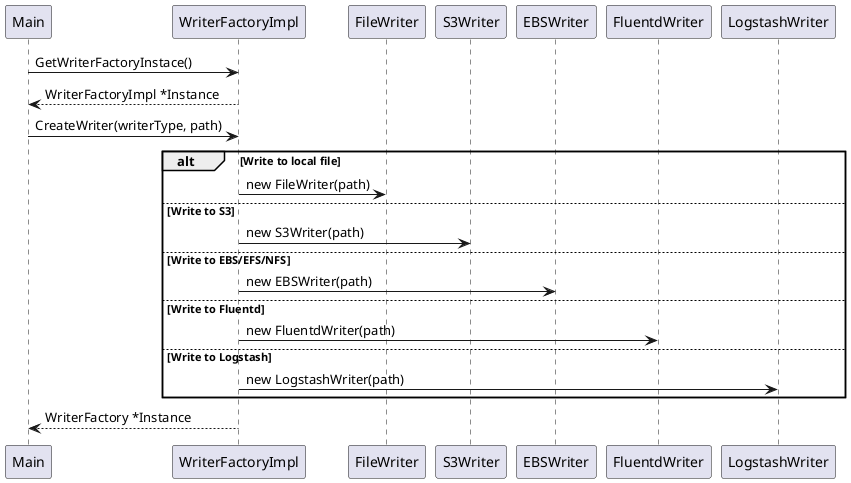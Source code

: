 @startuml
Main -> WriterFactoryImpl: GetWriterFactoryInstace()
WriterFactoryImpl --> Main: WriterFactoryImpl *Instance
Main -> WriterFactoryImpl: CreateWriter(writerType, path)
alt Write to local file
WriterFactoryImpl -> FileWriter: new FileWriter(path)
else Write to S3
WriterFactoryImpl -> S3Writer: new S3Writer(path)
else Write to EBS/EFS/NFS
WriterFactoryImpl -> EBSWriter: new EBSWriter(path)
else Write to Fluentd
WriterFactoryImpl -> FluentdWriter: new FluentdWriter(path)
else Write to Logstash
WriterFactoryImpl -> LogstashWriter: new LogstashWriter(path)
end

WriterFactoryImpl --> Main: WriterFactory *Instance

@enduml
